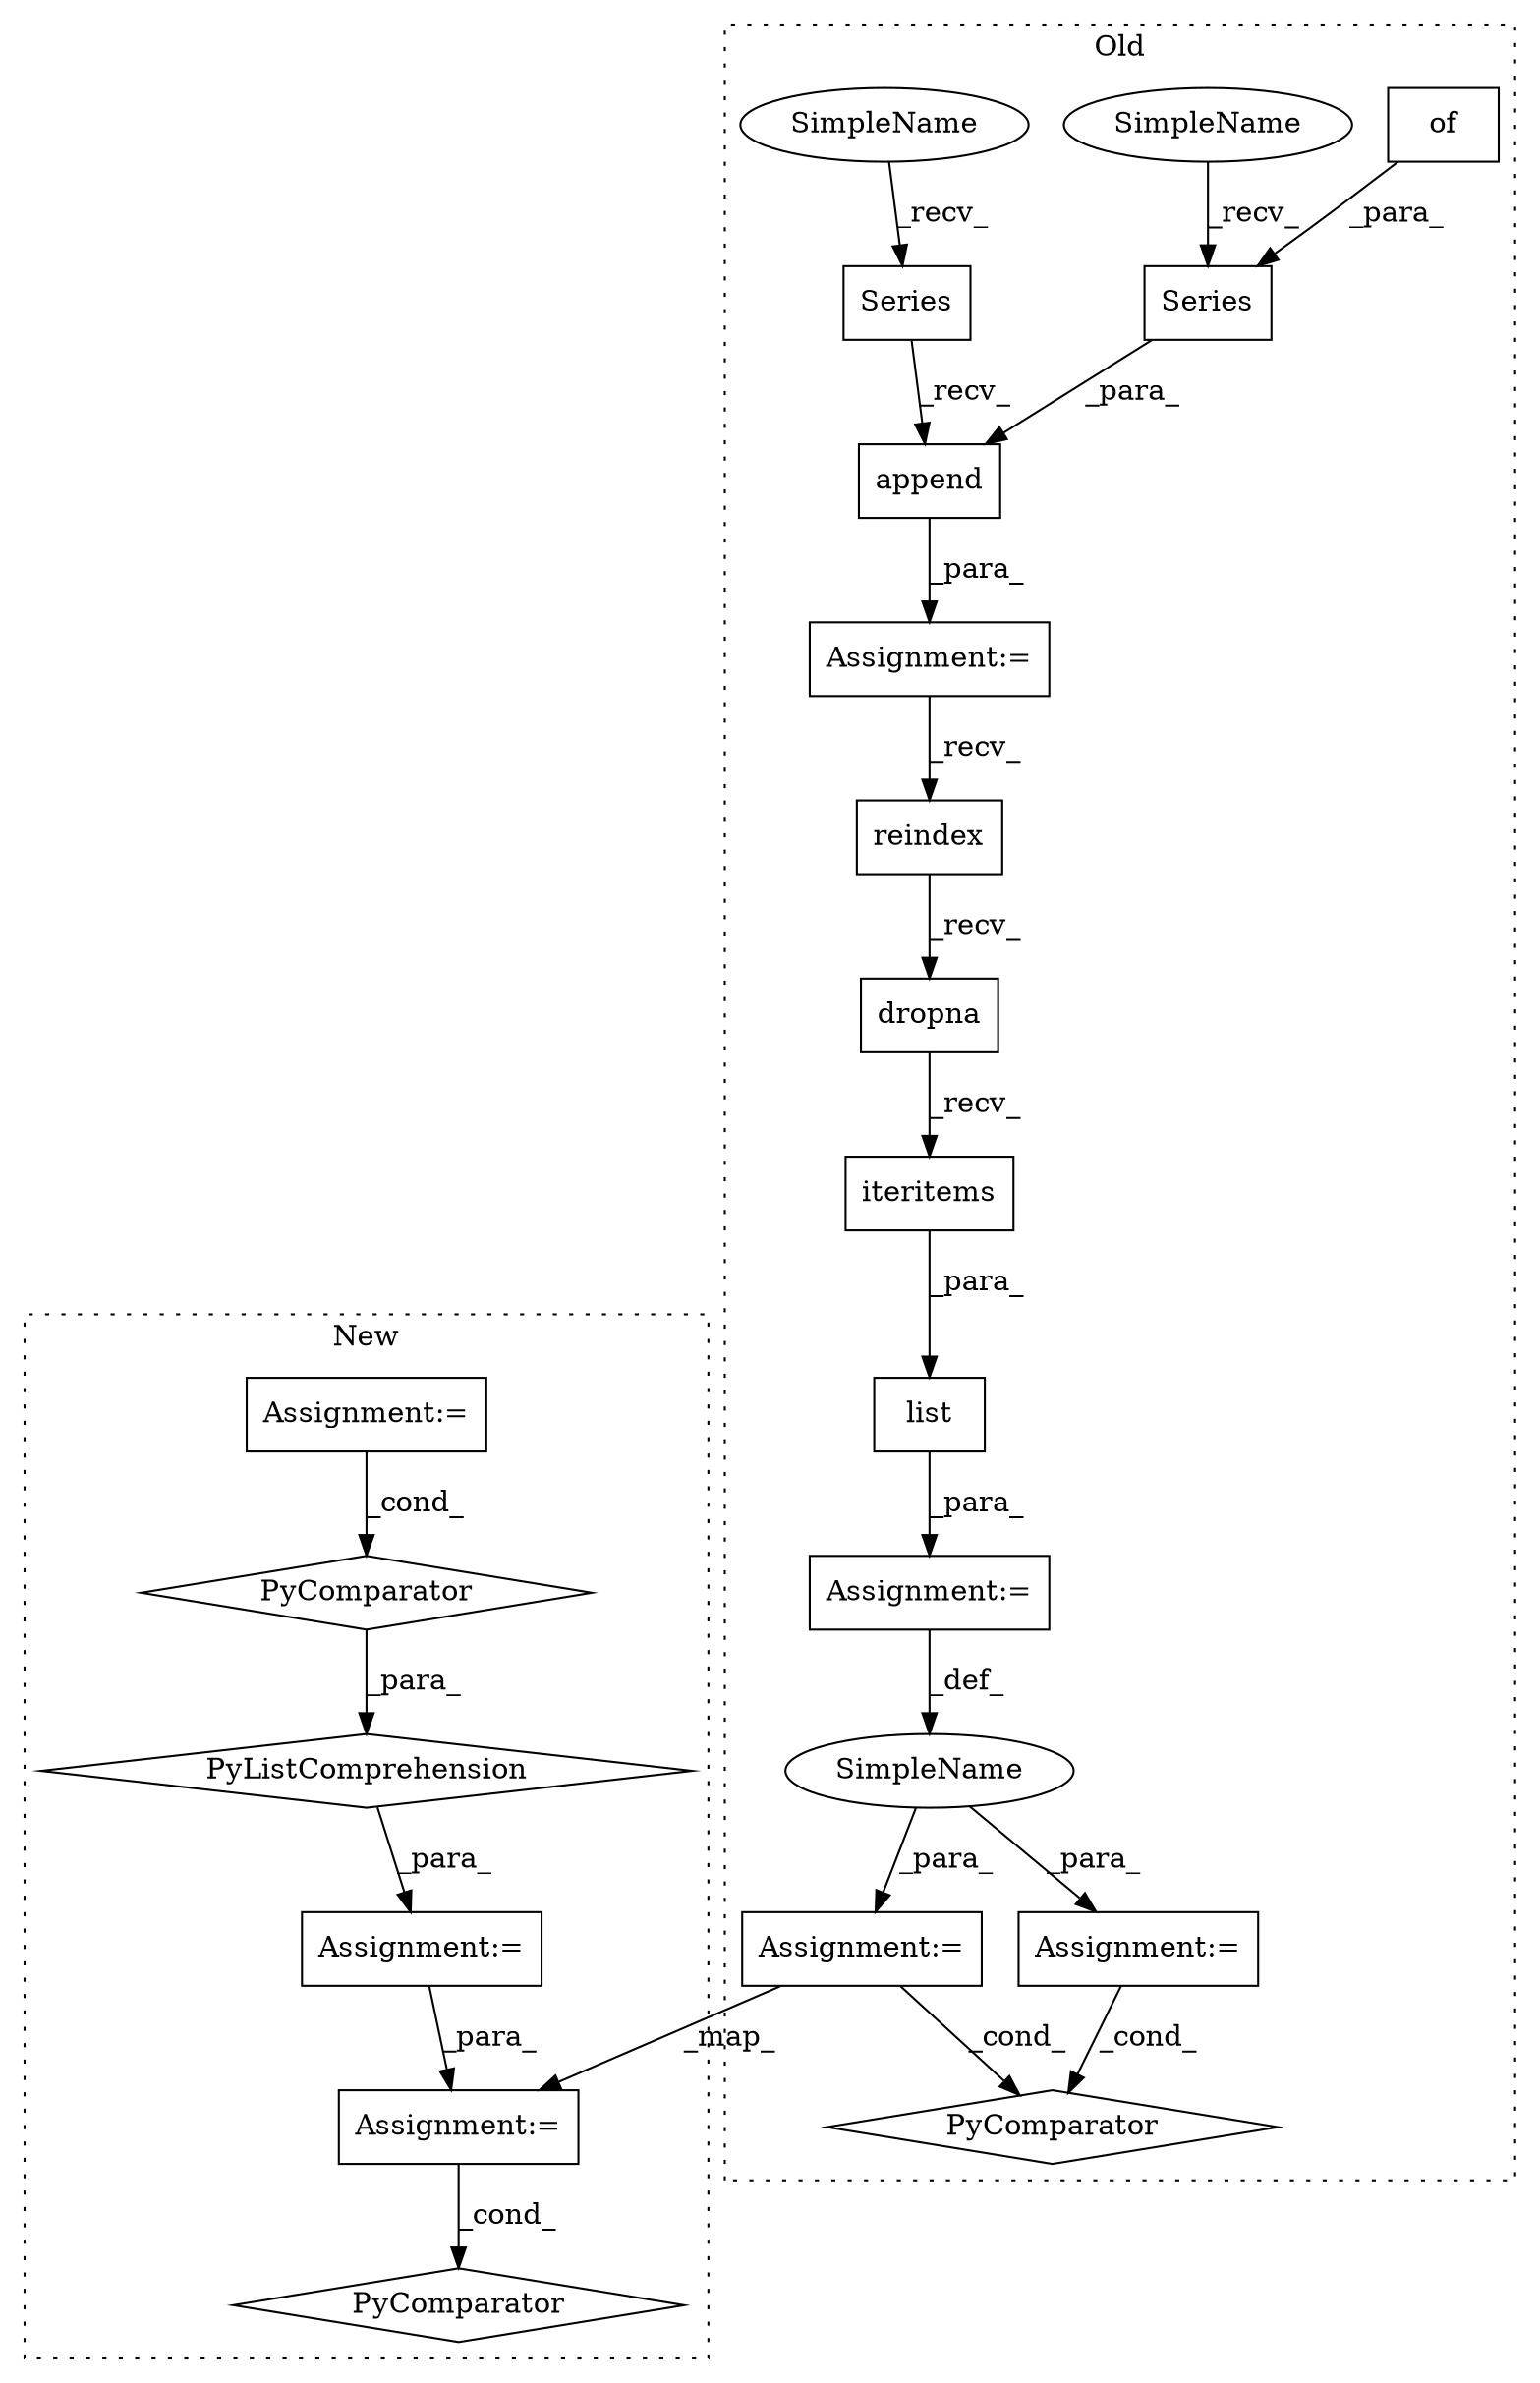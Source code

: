 digraph G {
subgraph cluster0 {
1 [label="Series" a="32" s="2950,2979" l="7,1" shape="box"];
6 [label="Assignment:=" a="7" s="3215" l="1" shape="box"];
7 [label="Assignment:=" a="7" s="3389" l="26" shape="box"];
8 [label="reindex" a="32" s="3228,3241" l="8,1" shape="box"];
9 [label="list" a="32" s="3216,3263" l="5,1" shape="box"];
10 [label="PyComparator" a="113" s="3630" l="26" shape="diamond"];
12 [label="dropna" a="32" s="3243" l="8" shape="box"];
13 [label="iteritems" a="32" s="3252" l="11" shape="box"];
14 [label="SimpleName" a="42" s="3209" l="6" shape="ellipse"];
15 [label="Assignment:=" a="7" s="3630" l="26" shape="box"];
17 [label="Series" a="32" s="2232,2789" l="7,1" shape="box"];
18 [label="of" a="32" s="2961,2978" l="3,1" shape="box"];
19 [label="Assignment:=" a="7" s="2928" l="1" shape="box"];
20 [label="append" a="32" s="2936,2980" l="7,1" shape="box"];
21 [label="SimpleName" a="42" s="2943" l="6" shape="ellipse"];
22 [label="SimpleName" a="42" s="2225" l="6" shape="ellipse"];
label = "Old";
style="dotted";
}
subgraph cluster1 {
2 [label="PyComparator" a="113" s="3300" l="37" shape="diamond"];
3 [label="Assignment:=" a="7" s="3300" l="37" shape="box"];
4 [label="Assignment:=" a="7" s="3194" l="17" shape="box"];
5 [label="PyListComprehension" a="109" s="3211" l="139" shape="diamond"];
11 [label="PyComparator" a="113" s="3481" l="26" shape="diamond"];
16 [label="Assignment:=" a="7" s="3481" l="26" shape="box"];
label = "New";
style="dotted";
}
1 -> 20 [label="_para_"];
2 -> 5 [label="_para_"];
3 -> 2 [label="_cond_"];
4 -> 16 [label="_para_"];
5 -> 4 [label="_para_"];
6 -> 14 [label="_def_"];
7 -> 10 [label="_cond_"];
8 -> 12 [label="_recv_"];
9 -> 6 [label="_para_"];
12 -> 13 [label="_recv_"];
13 -> 9 [label="_para_"];
14 -> 15 [label="_para_"];
14 -> 7 [label="_para_"];
15 -> 16 [label="_map_"];
15 -> 10 [label="_cond_"];
16 -> 11 [label="_cond_"];
17 -> 20 [label="_recv_"];
18 -> 1 [label="_para_"];
19 -> 8 [label="_recv_"];
20 -> 19 [label="_para_"];
21 -> 1 [label="_recv_"];
22 -> 17 [label="_recv_"];
}